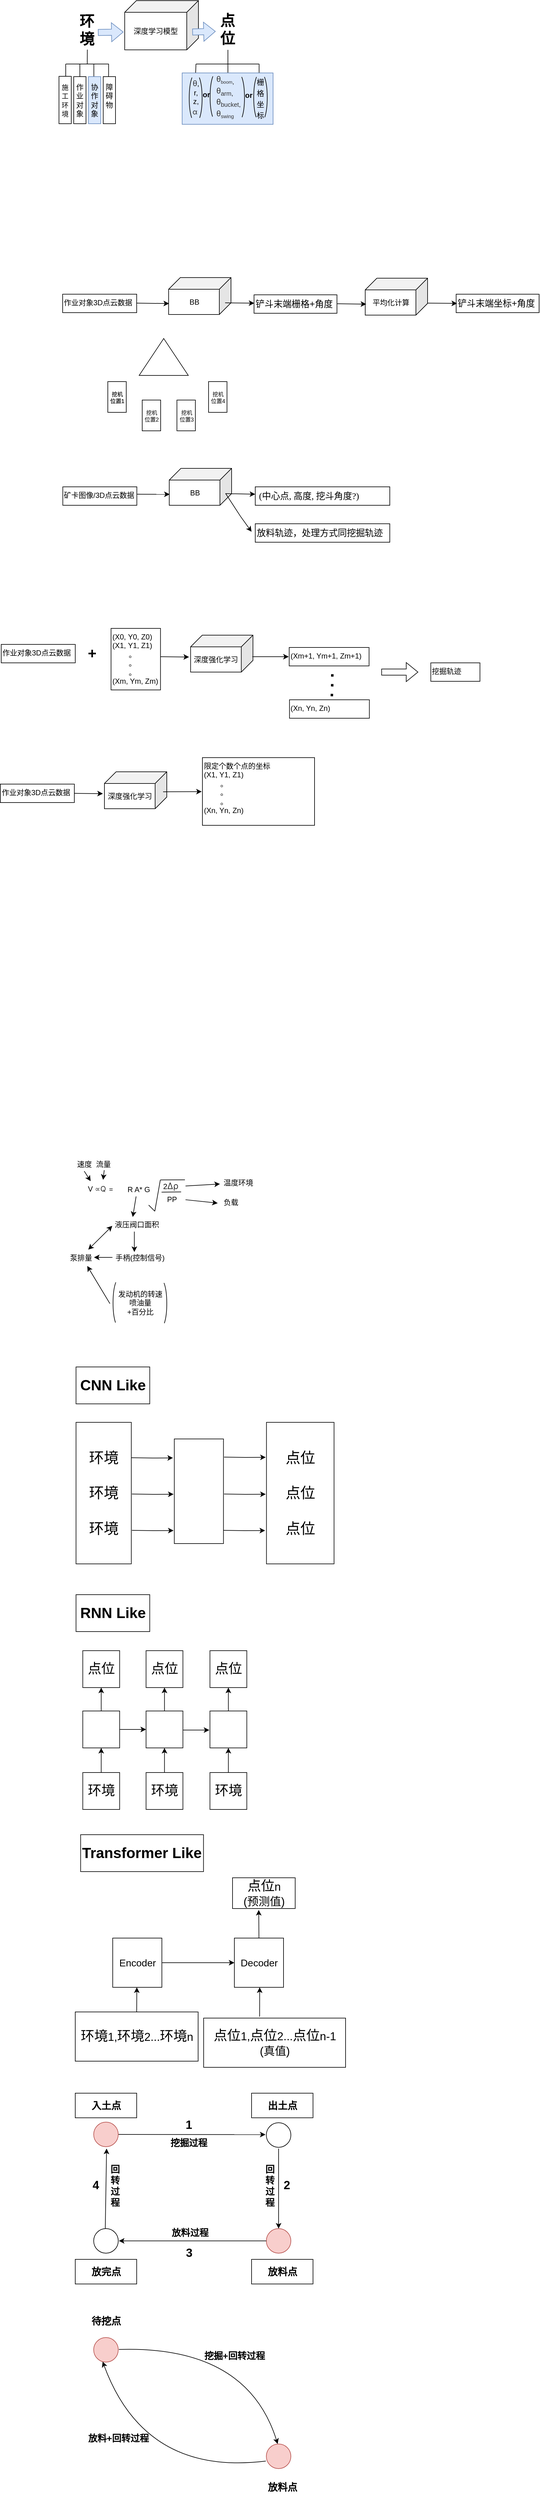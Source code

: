 <mxfile version="24.2.3" type="github">
  <diagram name="第 1 页" id="63LpKXCC7zc71nPkudX0">
    <mxGraphModel dx="1687" dy="2879" grid="1" gridSize="10" guides="1" tooltips="1" connect="0" arrows="0" fold="1" page="1" pageScale="1" pageWidth="827" pageHeight="1169" math="0" shadow="0">
      <root>
        <mxCell id="0" />
        <mxCell id="1" parent="0" />
        <mxCell id="TJtG-cMR1-Y-jR3jqAgU-33" value="&lt;b&gt;&lt;font style=&quot;font-size: 15px;&quot;&gt;放料+回转过程&lt;/font&gt;&lt;/b&gt;" style="rounded=0;whiteSpace=wrap;html=1;strokeColor=none;" parent="1" vertex="1">
          <mxGeometry x="111.5" y="1670" width="118" height="20" as="geometry" />
        </mxCell>
        <mxCell id="TJtG-cMR1-Y-jR3jqAgU-31" value="&lt;b&gt;&lt;font style=&quot;font-size: 15px;&quot;&gt;挖掘+回转过程&lt;/font&gt;&lt;/b&gt;" style="rounded=0;whiteSpace=wrap;html=1;strokeColor=none;" parent="1" vertex="1">
          <mxGeometry x="300.5" y="1536" width="118" height="20" as="geometry" />
        </mxCell>
        <mxCell id="p1jZvP-86i7ro4VcIgck-20" value="" style="endArrow=none;html=1;rounded=0;" parent="1" edge="1">
          <mxGeometry width="50" height="50" relative="1" as="geometry">
            <mxPoint x="399.76" y="-2177" as="sourcePoint" />
            <mxPoint x="399.76" y="-2157" as="targetPoint" />
          </mxGeometry>
        </mxCell>
        <mxCell id="p1jZvP-86i7ro4VcIgck-19" value="" style="endArrow=none;html=1;rounded=0;" parent="1" edge="1">
          <mxGeometry width="50" height="50" relative="1" as="geometry">
            <mxPoint x="349" y="-2177" as="sourcePoint" />
            <mxPoint x="349" y="-2157" as="targetPoint" />
          </mxGeometry>
        </mxCell>
        <mxCell id="p1jZvP-86i7ro4VcIgck-18" value="" style="endArrow=none;html=1;rounded=0;" parent="1" edge="1">
          <mxGeometry width="50" height="50" relative="1" as="geometry">
            <mxPoint x="297" y="-2177" as="sourcePoint" />
            <mxPoint x="296.441" y="-2161.5" as="targetPoint" />
          </mxGeometry>
        </mxCell>
        <mxCell id="p1jZvP-86i7ro4VcIgck-38" value="" style="rounded=0;whiteSpace=wrap;html=1;fillColor=#dae8fc;strokeColor=#6c8ebf;" parent="1" vertex="1">
          <mxGeometry x="274.5" y="-2162.5" width="148" height="83.5" as="geometry" />
        </mxCell>
        <mxCell id="p1jZvP-86i7ro4VcIgck-1" value="&lt;b style=&quot;font-size: 24px;&quot;&gt;&lt;font style=&quot;font-size: 24px;&quot;&gt;环&lt;/font&gt;&lt;/b&gt;&lt;div style=&quot;font-size: 24px;&quot;&gt;&lt;b style=&quot;&quot;&gt;&lt;font style=&quot;font-size: 24px;&quot;&gt;境&lt;/font&gt;&lt;/b&gt;&lt;/div&gt;" style="rounded=0;whiteSpace=wrap;html=1;strokeColor=none;" parent="1" vertex="1">
          <mxGeometry x="102" y="-2262" width="35" height="60" as="geometry" />
        </mxCell>
        <mxCell id="lOEwiFOtWzZT3--veV2l-1" value="" style="rounded=0;whiteSpace=wrap;html=1;fontStyle=0;fontSize=24;" parent="1" vertex="1">
          <mxGeometry x="261.75" y="57" width="80" height="170" as="geometry" />
        </mxCell>
        <mxCell id="lOEwiFOtWzZT3--veV2l-2" value="&lt;font style=&quot;font-size: 24px;&quot;&gt;环境&lt;/font&gt;&lt;div style=&quot;font-size: 24px;&quot;&gt;&lt;font style=&quot;font-size: 24px;&quot;&gt;&lt;br style=&quot;font-size: 24px;&quot;&gt;&lt;/font&gt;&lt;div style=&quot;font-size: 24px;&quot;&gt;&lt;font style=&quot;font-size: 24px;&quot;&gt;环境&lt;/font&gt;&lt;/div&gt;&lt;div style=&quot;font-size: 24px;&quot;&gt;&lt;font style=&quot;font-size: 24px;&quot;&gt;&lt;br style=&quot;font-size: 24px;&quot;&gt;&lt;/font&gt;&lt;/div&gt;&lt;div style=&quot;font-size: 24px;&quot;&gt;&lt;font style=&quot;font-size: 24px;&quot;&gt;环境&lt;/font&gt;&lt;/div&gt;&lt;/div&gt;" style="rounded=0;whiteSpace=wrap;html=1;fontStyle=0;fontSize=24;" parent="1" vertex="1">
          <mxGeometry x="101.75" y="30" width="90" height="230" as="geometry" />
        </mxCell>
        <mxCell id="lOEwiFOtWzZT3--veV2l-3" style="edgeStyle=orthogonalEdgeStyle;rounded=0;orthogonalLoop=1;jettySize=auto;html=1;exitX=1;exitY=0.25;exitDx=0;exitDy=0;entryX=-0.152;entryY=0.242;entryDx=0;entryDy=0;entryPerimeter=0;fontStyle=0;fontSize=24;" parent="1" edge="1">
          <mxGeometry relative="1" as="geometry">
            <mxPoint x="191.75" y="87.5" as="sourcePoint" />
            <mxPoint x="259.59" y="87.82" as="targetPoint" />
          </mxGeometry>
        </mxCell>
        <mxCell id="lOEwiFOtWzZT3--veV2l-4" style="edgeStyle=orthogonalEdgeStyle;rounded=0;orthogonalLoop=1;jettySize=auto;html=1;exitX=1;exitY=0.25;exitDx=0;exitDy=0;entryX=-0.152;entryY=0.242;entryDx=0;entryDy=0;entryPerimeter=0;fontStyle=0;fontSize=24;" parent="1" edge="1">
          <mxGeometry relative="1" as="geometry">
            <mxPoint x="192.75" y="146.5" as="sourcePoint" />
            <mxPoint x="260.59" y="146.82" as="targetPoint" />
          </mxGeometry>
        </mxCell>
        <mxCell id="lOEwiFOtWzZT3--veV2l-5" style="edgeStyle=orthogonalEdgeStyle;rounded=0;orthogonalLoop=1;jettySize=auto;html=1;exitX=1;exitY=0.25;exitDx=0;exitDy=0;entryX=-0.152;entryY=0.242;entryDx=0;entryDy=0;entryPerimeter=0;fontStyle=0;fontSize=24;" parent="1" edge="1">
          <mxGeometry relative="1" as="geometry">
            <mxPoint x="192.75" y="205.5" as="sourcePoint" />
            <mxPoint x="260.59" y="205.82" as="targetPoint" />
          </mxGeometry>
        </mxCell>
        <mxCell id="lOEwiFOtWzZT3--veV2l-6" style="edgeStyle=orthogonalEdgeStyle;rounded=0;orthogonalLoop=1;jettySize=auto;html=1;exitX=1;exitY=0.25;exitDx=0;exitDy=0;entryX=-0.152;entryY=0.242;entryDx=0;entryDy=0;entryPerimeter=0;fontStyle=0;fontSize=24;" parent="1" edge="1">
          <mxGeometry relative="1" as="geometry">
            <mxPoint x="342.75" y="86.5" as="sourcePoint" />
            <mxPoint x="410.59" y="86.82" as="targetPoint" />
          </mxGeometry>
        </mxCell>
        <mxCell id="lOEwiFOtWzZT3--veV2l-7" style="edgeStyle=orthogonalEdgeStyle;rounded=0;orthogonalLoop=1;jettySize=auto;html=1;exitX=1;exitY=0.25;exitDx=0;exitDy=0;entryX=-0.152;entryY=0.242;entryDx=0;entryDy=0;entryPerimeter=0;fontStyle=0;fontSize=24;" parent="1" edge="1">
          <mxGeometry relative="1" as="geometry">
            <mxPoint x="342.75" y="146.5" as="sourcePoint" />
            <mxPoint x="410.59" y="146.82" as="targetPoint" />
          </mxGeometry>
        </mxCell>
        <mxCell id="lOEwiFOtWzZT3--veV2l-8" style="edgeStyle=orthogonalEdgeStyle;rounded=0;orthogonalLoop=1;jettySize=auto;html=1;exitX=1;exitY=0.25;exitDx=0;exitDy=0;entryX=-0.152;entryY=0.242;entryDx=0;entryDy=0;entryPerimeter=0;fontStyle=0;fontSize=24;" parent="1" edge="1">
          <mxGeometry relative="1" as="geometry">
            <mxPoint x="341.75" y="205.5" as="sourcePoint" />
            <mxPoint x="409.59" y="205.82" as="targetPoint" />
          </mxGeometry>
        </mxCell>
        <mxCell id="lOEwiFOtWzZT3--veV2l-9" value="&lt;span style=&quot;font-size: 24px;&quot;&gt;点位&lt;/span&gt;&lt;br style=&quot;font-size: 24px;&quot;&gt;&lt;div style=&quot;font-size: 24px;&quot;&gt;&lt;font style=&quot;font-size: 24px;&quot;&gt;&lt;br style=&quot;font-size: 24px;&quot;&gt;&lt;/font&gt;&lt;div style=&quot;font-size: 24px;&quot;&gt;点位&lt;/div&gt;&lt;div style=&quot;font-size: 24px;&quot;&gt;&lt;font style=&quot;font-size: 24px;&quot;&gt;&lt;br style=&quot;font-size: 24px;&quot;&gt;&lt;/font&gt;&lt;/div&gt;&lt;div style=&quot;font-size: 24px;&quot;&gt;点位&lt;br style=&quot;font-size: 24px;&quot;&gt;&lt;/div&gt;&lt;/div&gt;" style="rounded=0;whiteSpace=wrap;html=1;fontStyle=0;fontSize=24;" parent="1" vertex="1">
          <mxGeometry x="411.75" y="30" width="110" height="230" as="geometry" />
        </mxCell>
        <mxCell id="lOEwiFOtWzZT3--veV2l-10" value="" style="rounded=0;whiteSpace=wrap;html=1;fontStyle=0" parent="1" vertex="1">
          <mxGeometry x="112.75" y="499" width="60" height="60" as="geometry" />
        </mxCell>
        <mxCell id="lOEwiFOtWzZT3--veV2l-11" value="&lt;font style=&quot;font-size: 22px;&quot;&gt;&lt;span&gt;环境&lt;/span&gt;&lt;/font&gt;" style="rounded=0;whiteSpace=wrap;html=1;fontStyle=0;" parent="1" vertex="1">
          <mxGeometry x="112.75" y="599" width="60" height="60" as="geometry" />
        </mxCell>
        <mxCell id="lOEwiFOtWzZT3--veV2l-12" value="" style="endArrow=classic;html=1;rounded=0;exitX=0.5;exitY=0;exitDx=0;exitDy=0;entryX=0.5;entryY=1;entryDx=0;entryDy=0;" parent="1" source="lOEwiFOtWzZT3--veV2l-11" target="lOEwiFOtWzZT3--veV2l-10" edge="1">
          <mxGeometry width="50" height="50" relative="1" as="geometry">
            <mxPoint x="362.75" y="349" as="sourcePoint" />
            <mxPoint x="362.75" y="359" as="targetPoint" />
          </mxGeometry>
        </mxCell>
        <mxCell id="lOEwiFOtWzZT3--veV2l-13" value="&lt;font style=&quot;font-size: 22px;&quot;&gt;&lt;span&gt;点位&lt;/span&gt;&lt;/font&gt;" style="rounded=0;whiteSpace=wrap;html=1;fontStyle=0;" parent="1" vertex="1">
          <mxGeometry x="112.75" y="401" width="60" height="60" as="geometry" />
        </mxCell>
        <mxCell id="lOEwiFOtWzZT3--veV2l-14" value="" style="endArrow=classic;html=1;rounded=0;exitX=0.5;exitY=0;exitDx=0;exitDy=0;entryX=0.5;entryY=1;entryDx=0;entryDy=0;" parent="1" source="lOEwiFOtWzZT3--veV2l-10" target="lOEwiFOtWzZT3--veV2l-13" edge="1">
          <mxGeometry width="50" height="50" relative="1" as="geometry">
            <mxPoint x="152.75" y="609" as="sourcePoint" />
            <mxPoint x="152.75" y="559" as="targetPoint" />
          </mxGeometry>
        </mxCell>
        <mxCell id="lOEwiFOtWzZT3--veV2l-15" value="" style="rounded=0;whiteSpace=wrap;html=1;fontStyle=0" parent="1" vertex="1">
          <mxGeometry x="215.75" y="499" width="60" height="60" as="geometry" />
        </mxCell>
        <mxCell id="lOEwiFOtWzZT3--veV2l-16" value="&lt;font style=&quot;font-size: 22px;&quot;&gt;&lt;span&gt;环境&lt;/span&gt;&lt;/font&gt;" style="rounded=0;whiteSpace=wrap;html=1;fontStyle=0;" parent="1" vertex="1">
          <mxGeometry x="215.75" y="599" width="60" height="60" as="geometry" />
        </mxCell>
        <mxCell id="lOEwiFOtWzZT3--veV2l-17" value="" style="endArrow=classic;html=1;rounded=0;exitX=0.5;exitY=0;exitDx=0;exitDy=0;entryX=0.5;entryY=1;entryDx=0;entryDy=0;" parent="1" source="lOEwiFOtWzZT3--veV2l-16" target="lOEwiFOtWzZT3--veV2l-15" edge="1">
          <mxGeometry width="50" height="50" relative="1" as="geometry">
            <mxPoint x="465.75" y="349" as="sourcePoint" />
            <mxPoint x="465.75" y="359" as="targetPoint" />
          </mxGeometry>
        </mxCell>
        <mxCell id="lOEwiFOtWzZT3--veV2l-18" value="&lt;font style=&quot;font-size: 22px;&quot;&gt;&lt;span&gt;点位&lt;/span&gt;&lt;/font&gt;" style="rounded=0;whiteSpace=wrap;html=1;fontStyle=0;" parent="1" vertex="1">
          <mxGeometry x="215.75" y="401" width="60" height="60" as="geometry" />
        </mxCell>
        <mxCell id="lOEwiFOtWzZT3--veV2l-19" value="" style="endArrow=classic;html=1;rounded=0;exitX=0.5;exitY=0;exitDx=0;exitDy=0;entryX=0.5;entryY=1;entryDx=0;entryDy=0;" parent="1" source="lOEwiFOtWzZT3--veV2l-15" target="lOEwiFOtWzZT3--veV2l-18" edge="1">
          <mxGeometry width="50" height="50" relative="1" as="geometry">
            <mxPoint x="255.75" y="609" as="sourcePoint" />
            <mxPoint x="255.75" y="559" as="targetPoint" />
          </mxGeometry>
        </mxCell>
        <mxCell id="lOEwiFOtWzZT3--veV2l-20" value="" style="endArrow=classic;html=1;rounded=0;exitX=1;exitY=0.5;exitDx=0;exitDy=0;entryX=0;entryY=0.5;entryDx=0;entryDy=0;" parent="1" source="lOEwiFOtWzZT3--veV2l-10" target="lOEwiFOtWzZT3--veV2l-15" edge="1">
          <mxGeometry width="50" height="50" relative="1" as="geometry">
            <mxPoint x="355.75" y="641" as="sourcePoint" />
            <mxPoint x="405.75" y="591" as="targetPoint" />
          </mxGeometry>
        </mxCell>
        <mxCell id="lOEwiFOtWzZT3--veV2l-21" value="" style="rounded=0;whiteSpace=wrap;html=1;fontStyle=0" parent="1" vertex="1">
          <mxGeometry x="319.75" y="499" width="60" height="60" as="geometry" />
        </mxCell>
        <mxCell id="lOEwiFOtWzZT3--veV2l-22" value="&lt;font style=&quot;font-size: 22px;&quot;&gt;&lt;span&gt;环境&lt;/span&gt;&lt;/font&gt;" style="rounded=0;whiteSpace=wrap;html=1;fontStyle=0;" parent="1" vertex="1">
          <mxGeometry x="319.75" y="599" width="60" height="60" as="geometry" />
        </mxCell>
        <mxCell id="lOEwiFOtWzZT3--veV2l-23" value="" style="endArrow=classic;html=1;rounded=0;exitX=0.5;exitY=0;exitDx=0;exitDy=0;entryX=0.5;entryY=1;entryDx=0;entryDy=0;" parent="1" source="lOEwiFOtWzZT3--veV2l-22" target="lOEwiFOtWzZT3--veV2l-21" edge="1">
          <mxGeometry width="50" height="50" relative="1" as="geometry">
            <mxPoint x="569.75" y="349" as="sourcePoint" />
            <mxPoint x="569.75" y="359" as="targetPoint" />
          </mxGeometry>
        </mxCell>
        <mxCell id="lOEwiFOtWzZT3--veV2l-24" value="&lt;font style=&quot;font-size: 22px;&quot;&gt;&lt;span&gt;点位&lt;/span&gt;&lt;/font&gt;" style="rounded=0;whiteSpace=wrap;html=1;fontStyle=0;" parent="1" vertex="1">
          <mxGeometry x="319.75" y="401" width="60" height="60" as="geometry" />
        </mxCell>
        <mxCell id="lOEwiFOtWzZT3--veV2l-25" value="" style="endArrow=classic;html=1;rounded=0;exitX=0.5;exitY=0;exitDx=0;exitDy=0;entryX=0.5;entryY=1;entryDx=0;entryDy=0;" parent="1" source="lOEwiFOtWzZT3--veV2l-21" target="lOEwiFOtWzZT3--veV2l-24" edge="1">
          <mxGeometry width="50" height="50" relative="1" as="geometry">
            <mxPoint x="359.75" y="609" as="sourcePoint" />
            <mxPoint x="359.75" y="559" as="targetPoint" />
          </mxGeometry>
        </mxCell>
        <mxCell id="lOEwiFOtWzZT3--veV2l-26" value="" style="endArrow=classic;html=1;rounded=0;exitX=1;exitY=0.5;exitDx=0;exitDy=0;entryX=0;entryY=0.5;entryDx=0;entryDy=0;" parent="1" edge="1">
          <mxGeometry width="50" height="50" relative="1" as="geometry">
            <mxPoint x="275.75" y="530" as="sourcePoint" />
            <mxPoint x="318.75" y="530" as="targetPoint" />
          </mxGeometry>
        </mxCell>
        <mxCell id="lOEwiFOtWzZT3--veV2l-27" value="&lt;font style=&quot;font-size: 16px;&quot;&gt;Encoder&lt;/font&gt;" style="rounded=0;whiteSpace=wrap;html=1;fontStyle=0" parent="1" vertex="1">
          <mxGeometry x="161.5" y="868" width="80" height="80" as="geometry" />
        </mxCell>
        <mxCell id="lOEwiFOtWzZT3--veV2l-28" value="&lt;font style=&quot;font-size: 16px;&quot;&gt;Decoder&lt;/font&gt;" style="rounded=0;whiteSpace=wrap;html=1;fontStyle=0" parent="1" vertex="1">
          <mxGeometry x="359.5" y="868" width="80" height="80" as="geometry" />
        </mxCell>
        <mxCell id="lOEwiFOtWzZT3--veV2l-29" value="" style="endArrow=classic;html=1;rounded=0;exitX=0.5;exitY=0;exitDx=0;exitDy=0;entryX=0.5;entryY=1;entryDx=0;entryDy=0;" parent="1" source="lOEwiFOtWzZT3--veV2l-30" edge="1">
          <mxGeometry width="50" height="50" relative="1" as="geometry">
            <mxPoint x="200.73" y="988" as="sourcePoint" />
            <mxPoint x="200.73" y="948" as="targetPoint" />
          </mxGeometry>
        </mxCell>
        <mxCell id="lOEwiFOtWzZT3--veV2l-31" value="" style="endArrow=classic;html=1;rounded=0;exitX=0.5;exitY=0;exitDx=0;exitDy=0;entryX=0.5;entryY=1;entryDx=0;entryDy=0;" parent="1" target="lOEwiFOtWzZT3--veV2l-30" edge="1">
          <mxGeometry width="50" height="50" relative="1" as="geometry">
            <mxPoint x="200.73" y="988" as="sourcePoint" />
            <mxPoint x="200.73" y="948" as="targetPoint" />
          </mxGeometry>
        </mxCell>
        <mxCell id="lOEwiFOtWzZT3--veV2l-30" value="&lt;font style=&quot;font-size: 22px;&quot;&gt;环境&lt;/font&gt;&lt;font style=&quot;font-size: 18.333px;&quot;&gt;1,&lt;span style=&quot;font-size: 22px;&quot;&gt;环境&lt;/span&gt;2...&lt;span style=&quot;font-size: 22px;&quot;&gt;环境&lt;/span&gt;n&lt;/font&gt;" style="rounded=0;whiteSpace=wrap;html=1;fontStyle=0;" parent="1" vertex="1">
          <mxGeometry x="100.5" y="988" width="200" height="80" as="geometry" />
        </mxCell>
        <mxCell id="lOEwiFOtWzZT3--veV2l-35" value="" style="endArrow=classic;html=1;rounded=0;exitX=0.442;exitY=-0.029;exitDx=0;exitDy=0;entryX=0.5;entryY=1;entryDx=0;entryDy=0;exitPerimeter=0;" parent="1" edge="1">
          <mxGeometry width="50" height="50" relative="1" as="geometry">
            <mxPoint x="400.602" y="995.68" as="sourcePoint" />
            <mxPoint x="400.73" y="948" as="targetPoint" />
          </mxGeometry>
        </mxCell>
        <mxCell id="lOEwiFOtWzZT3--veV2l-37" value="&lt;font style=&quot;font-size: 22px;&quot;&gt;点位&lt;/font&gt;&lt;font style=&quot;font-size: 18.333px;&quot;&gt;1,&lt;/font&gt;&lt;font style=&quot;&quot;&gt;&lt;span style=&quot;font-size: 22px;&quot;&gt;点位&lt;/span&gt;&lt;span style=&quot;font-size: 18.333px;&quot;&gt;2...&lt;/span&gt;&lt;span style=&quot;font-size: 22px;&quot;&gt;点位&lt;/span&gt;&lt;span style=&quot;font-size: 18.333px;&quot;&gt;n-1&lt;/span&gt;&lt;/font&gt;&lt;div&gt;&lt;font style=&quot;&quot;&gt;&lt;span style=&quot;font-size: 18.333px;&quot;&gt;(真值)&lt;/span&gt;&lt;/font&gt;&lt;/div&gt;" style="rounded=0;whiteSpace=wrap;html=1;fontStyle=0;" parent="1" vertex="1">
          <mxGeometry x="309.5" y="998" width="231" height="80" as="geometry" />
        </mxCell>
        <mxCell id="lOEwiFOtWzZT3--veV2l-38" value="&lt;span style=&quot;font-size: 22px;&quot;&gt;点位&lt;/span&gt;&lt;span style=&quot;font-size: 18.333px;&quot;&gt;n&lt;/span&gt;&lt;div&gt;&lt;span style=&quot;font-size: 18.333px;&quot;&gt;(预测值)&lt;/span&gt;&lt;/div&gt;" style="rounded=0;whiteSpace=wrap;html=1;fontStyle=0;" parent="1" vertex="1">
          <mxGeometry x="356.5" y="770" width="102" height="50" as="geometry" />
        </mxCell>
        <mxCell id="lOEwiFOtWzZT3--veV2l-39" value="" style="endArrow=classic;html=1;rounded=0;exitX=0.5;exitY=0;exitDx=0;exitDy=0;entryX=0.418;entryY=1.045;entryDx=0;entryDy=0;entryPerimeter=0;" parent="1" source="lOEwiFOtWzZT3--veV2l-28" target="lOEwiFOtWzZT3--veV2l-38" edge="1">
          <mxGeometry width="50" height="50" relative="1" as="geometry">
            <mxPoint x="210.5" y="998" as="sourcePoint" />
            <mxPoint x="210.73" y="958" as="targetPoint" />
          </mxGeometry>
        </mxCell>
        <mxCell id="lOEwiFOtWzZT3--veV2l-40" value="" style="endArrow=classic;html=1;rounded=0;exitX=1;exitY=0.5;exitDx=0;exitDy=0;entryX=0;entryY=0.5;entryDx=0;entryDy=0;" parent="1" source="lOEwiFOtWzZT3--veV2l-27" target="lOEwiFOtWzZT3--veV2l-28" edge="1">
          <mxGeometry width="50" height="50" relative="1" as="geometry">
            <mxPoint x="501.5" y="768" as="sourcePoint" />
            <mxPoint x="551.5" y="718" as="targetPoint" />
          </mxGeometry>
        </mxCell>
        <mxCell id="lOEwiFOtWzZT3--veV2l-41" value="CNN Like" style="rounded=0;whiteSpace=wrap;html=1;fontSize=24;fontStyle=1;" parent="1" vertex="1">
          <mxGeometry x="101.75" y="-60" width="120" height="60" as="geometry" />
        </mxCell>
        <mxCell id="lOEwiFOtWzZT3--veV2l-42" value="RNN Like" style="rounded=0;whiteSpace=wrap;html=1;fontSize=24;fontStyle=1;" parent="1" vertex="1">
          <mxGeometry x="101.75" y="310" width="120" height="60" as="geometry" />
        </mxCell>
        <mxCell id="lOEwiFOtWzZT3--veV2l-43" value="Transformer Like" style="rounded=0;whiteSpace=wrap;html=1;fontSize=24;fontStyle=1;" parent="1" vertex="1">
          <mxGeometry x="109.25" y="700" width="200" height="60" as="geometry" />
        </mxCell>
        <mxCell id="lOEwiFOtWzZT3--veV2l-44" value="" style="endArrow=classic;html=1;rounded=0;entryX=0.482;entryY=1.034;entryDx=0;entryDy=0;entryPerimeter=0;" parent="1" source="lOEwiFOtWzZT3--veV2l-45" target="lOEwiFOtWzZT3--veV2l-53" edge="1">
          <mxGeometry width="50" height="50" relative="1" as="geometry">
            <mxPoint x="169.5" y="1187" as="sourcePoint" />
            <mxPoint x="409.5" y="1190" as="targetPoint" />
          </mxGeometry>
        </mxCell>
        <mxCell id="lOEwiFOtWzZT3--veV2l-46" value="" style="endArrow=classic;html=1;rounded=0;" parent="1" target="lOEwiFOtWzZT3--veV2l-45" edge="1">
          <mxGeometry width="50" height="50" relative="1" as="geometry">
            <mxPoint x="169.5" y="1187" as="sourcePoint" />
            <mxPoint x="409.5" y="1187" as="targetPoint" />
          </mxGeometry>
        </mxCell>
        <mxCell id="lOEwiFOtWzZT3--veV2l-45" value="" style="ellipse;whiteSpace=wrap;html=1;aspect=fixed;direction=south;fillColor=#f8cecc;strokeColor=#b85450;" parent="1" vertex="1">
          <mxGeometry x="130.5" y="1167" width="40" height="40" as="geometry" />
        </mxCell>
        <mxCell id="lOEwiFOtWzZT3--veV2l-47" value="入土点" style="rounded=0;whiteSpace=wrap;html=1;fontSize=16;fontStyle=1" parent="1" vertex="1">
          <mxGeometry x="100.5" y="1120" width="100" height="40" as="geometry" />
        </mxCell>
        <mxCell id="lOEwiFOtWzZT3--veV2l-49" value="放料点" style="rounded=0;whiteSpace=wrap;html=1;fontSize=16;fontStyle=1" parent="1" vertex="1">
          <mxGeometry x="387.5" y="1390" width="100" height="40" as="geometry" />
        </mxCell>
        <mxCell id="lOEwiFOtWzZT3--veV2l-51" value="放完点" style="rounded=0;whiteSpace=wrap;html=1;fontSize=16;fontStyle=1" parent="1" vertex="1">
          <mxGeometry x="100.5" y="1390" width="100" height="40" as="geometry" />
        </mxCell>
        <mxCell id="lOEwiFOtWzZT3--veV2l-52" value="出土点" style="rounded=0;whiteSpace=wrap;html=1;fontSize=16;fontStyle=1" parent="1" vertex="1">
          <mxGeometry x="387.5" y="1120" width="100" height="40" as="geometry" />
        </mxCell>
        <mxCell id="lOEwiFOtWzZT3--veV2l-53" value="" style="ellipse;whiteSpace=wrap;html=1;aspect=fixed;direction=south;" parent="1" vertex="1">
          <mxGeometry x="411.5" y="1168" width="40" height="40" as="geometry" />
        </mxCell>
        <mxCell id="lOEwiFOtWzZT3--veV2l-54" value="" style="ellipse;whiteSpace=wrap;html=1;aspect=fixed;direction=south;fillColor=#f8cecc;strokeColor=#b85450;" parent="1" vertex="1">
          <mxGeometry x="411.5" y="1340" width="40" height="40" as="geometry" />
        </mxCell>
        <mxCell id="lOEwiFOtWzZT3--veV2l-55" value="" style="ellipse;whiteSpace=wrap;html=1;aspect=fixed;direction=south;" parent="1" vertex="1">
          <mxGeometry x="130.5" y="1340" width="40" height="40" as="geometry" />
        </mxCell>
        <mxCell id="lOEwiFOtWzZT3--veV2l-56" value="" style="endArrow=classic;html=1;rounded=0;" parent="1" target="lOEwiFOtWzZT3--veV2l-54" edge="1">
          <mxGeometry width="50" height="50" relative="1" as="geometry">
            <mxPoint x="431.5" y="1210" as="sourcePoint" />
            <mxPoint x="431.5" y="1310" as="targetPoint" />
          </mxGeometry>
        </mxCell>
        <mxCell id="lOEwiFOtWzZT3--veV2l-57" value="" style="endArrow=classic;html=1;rounded=0;" parent="1" edge="1">
          <mxGeometry width="50" height="50" relative="1" as="geometry">
            <mxPoint x="411.5" y="1360" as="sourcePoint" />
            <mxPoint x="171.5" y="1360" as="targetPoint" />
          </mxGeometry>
        </mxCell>
        <mxCell id="lOEwiFOtWzZT3--veV2l-58" value="" style="endArrow=classic;html=1;rounded=0;exitX=0.012;exitY=0.529;exitDx=0;exitDy=0;exitPerimeter=0;" parent="1" source="lOEwiFOtWzZT3--veV2l-55" edge="1">
          <mxGeometry width="50" height="50" relative="1" as="geometry">
            <mxPoint x="381.5" y="1500" as="sourcePoint" />
            <mxPoint x="151.5" y="1210" as="targetPoint" />
          </mxGeometry>
        </mxCell>
        <mxCell id="lOEwiFOtWzZT3--veV2l-59" value="&lt;b&gt;&lt;font style=&quot;font-size: 19px;&quot;&gt;1&lt;/font&gt;&lt;/b&gt;" style="rounded=0;whiteSpace=wrap;html=1;strokeColor=none;" parent="1" vertex="1">
          <mxGeometry x="281" y="1162" width="9" height="20" as="geometry" />
        </mxCell>
        <mxCell id="lOEwiFOtWzZT3--veV2l-61" value="&lt;b&gt;&lt;font style=&quot;font-size: 19px;&quot;&gt;2&lt;/font&gt;&lt;/b&gt;" style="rounded=0;whiteSpace=wrap;html=1;strokeColor=none;" parent="1" vertex="1">
          <mxGeometry x="434.5" y="1260" width="20" height="20" as="geometry" />
        </mxCell>
        <mxCell id="lOEwiFOtWzZT3--veV2l-62" value="&lt;b&gt;&lt;font style=&quot;font-size: 19px;&quot;&gt;3&lt;/font&gt;&lt;/b&gt;" style="rounded=0;whiteSpace=wrap;html=1;strokeColor=none;" parent="1" vertex="1">
          <mxGeometry x="275.5" y="1370" width="20" height="20" as="geometry" />
        </mxCell>
        <mxCell id="lOEwiFOtWzZT3--veV2l-63" value="&lt;b&gt;&lt;font style=&quot;font-size: 19px;&quot;&gt;4&lt;/font&gt;&lt;/b&gt;" style="rounded=0;whiteSpace=wrap;html=1;strokeColor=none;" parent="1" vertex="1">
          <mxGeometry x="123.5" y="1260" width="20" height="20" as="geometry" />
        </mxCell>
        <mxCell id="lOEwiFOtWzZT3--veV2l-64" value="&lt;b&gt;&lt;font style=&quot;font-size: 15px;&quot;&gt;挖掘过程&lt;/font&gt;&lt;/b&gt;" style="rounded=0;whiteSpace=wrap;html=1;strokeColor=none;" parent="1" vertex="1">
          <mxGeometry x="236" y="1190" width="99" height="20" as="geometry" />
        </mxCell>
        <mxCell id="lOEwiFOtWzZT3--veV2l-66" value="&lt;b&gt;&lt;font style=&quot;font-size: 15px;&quot;&gt;放料过程&lt;/font&gt;&lt;/b&gt;" style="rounded=0;whiteSpace=wrap;html=1;strokeColor=none;" parent="1" vertex="1">
          <mxGeometry x="237.5" y="1336" width="99" height="20" as="geometry" />
        </mxCell>
        <mxCell id="lOEwiFOtWzZT3--veV2l-69" value="&lt;span style=&quot;font-size: 15px;&quot;&gt;&lt;b&gt;回转&lt;/b&gt;&lt;/span&gt;&lt;br&gt;&lt;div&gt;&lt;div&gt;&lt;b&gt;&lt;font style=&quot;font-size: 15px;&quot;&gt;过&lt;/font&gt;&lt;/b&gt;&lt;div&gt;&lt;b&gt;&lt;font style=&quot;font-size: 15px;&quot;&gt;程&lt;/font&gt;&lt;/b&gt;&lt;/div&gt;&lt;/div&gt;&lt;/div&gt;" style="rounded=0;whiteSpace=wrap;html=1;strokeColor=none;" parent="1" vertex="1">
          <mxGeometry x="409.5" y="1240" width="15" height="60" as="geometry" />
        </mxCell>
        <mxCell id="lOEwiFOtWzZT3--veV2l-71" value="&lt;span style=&quot;font-size: 15px;&quot;&gt;&lt;b&gt;回转&lt;/b&gt;&lt;/span&gt;&lt;br&gt;&lt;div&gt;&lt;div&gt;&lt;b&gt;&lt;font style=&quot;font-size: 15px;&quot;&gt;过&lt;/font&gt;&lt;/b&gt;&lt;div&gt;&lt;b&gt;&lt;font style=&quot;font-size: 15px;&quot;&gt;程&lt;/font&gt;&lt;/b&gt;&lt;/div&gt;&lt;/div&gt;&lt;/div&gt;" style="rounded=0;whiteSpace=wrap;html=1;strokeColor=none;" parent="1" vertex="1">
          <mxGeometry x="157.5" y="1240" width="15" height="60" as="geometry" />
        </mxCell>
        <mxCell id="p1jZvP-86i7ro4VcIgck-2" value="深度学习模型" style="shape=cube;whiteSpace=wrap;html=1;boundedLbl=1;backgroundOutline=1;darkOpacity=0.05;darkOpacity2=0.1;size=19;rotation=0;flipH=1;" parent="1" vertex="1">
          <mxGeometry x="181" y="-2280" width="120" height="80" as="geometry" />
        </mxCell>
        <mxCell id="p1jZvP-86i7ro4VcIgck-3" value="&lt;span style=&quot;font-size: 24px;&quot;&gt;&lt;b&gt;点&lt;/b&gt;&lt;/span&gt;&lt;div&gt;&lt;span style=&quot;font-size: 24px;&quot;&gt;&lt;b&gt;位&lt;/b&gt;&lt;/span&gt;&lt;/div&gt;" style="rounded=0;whiteSpace=wrap;html=1;strokeColor=none;" parent="1" vertex="1">
          <mxGeometry x="324" y="-2263" width="49" height="60" as="geometry" />
        </mxCell>
        <mxCell id="p1jZvP-86i7ro4VcIgck-4" value="" style="shape=flexArrow;endArrow=classic;html=1;rounded=0;exitX=1.013;exitY=0.563;exitDx=0;exitDy=0;exitPerimeter=0;fillColor=#dae8fc;strokeColor=#6c8ebf;" parent="1" source="p1jZvP-86i7ro4VcIgck-1" edge="1">
          <mxGeometry width="50" height="50" relative="1" as="geometry">
            <mxPoint x="140" y="-2221" as="sourcePoint" />
            <mxPoint x="179" y="-2229" as="targetPoint" />
          </mxGeometry>
        </mxCell>
        <mxCell id="p1jZvP-86i7ro4VcIgck-5" value="" style="shape=flexArrow;endArrow=classic;html=1;rounded=0;exitX=1.013;exitY=0.563;exitDx=0;exitDy=0;exitPerimeter=0;fillColor=#dae8fc;strokeColor=#6c8ebf;" parent="1" edge="1">
          <mxGeometry width="50" height="50" relative="1" as="geometry">
            <mxPoint x="291" y="-2229" as="sourcePoint" />
            <mxPoint x="329" y="-2230" as="targetPoint" />
          </mxGeometry>
        </mxCell>
        <mxCell id="p1jZvP-86i7ro4VcIgck-6" value="" style="endArrow=none;html=1;rounded=0;exitX=0.491;exitY=0.977;exitDx=0;exitDy=0;exitPerimeter=0;" parent="1" edge="1">
          <mxGeometry width="50" height="50" relative="1" as="geometry">
            <mxPoint x="120.185" y="-2200.38" as="sourcePoint" />
            <mxPoint x="120" y="-2177" as="targetPoint" />
          </mxGeometry>
        </mxCell>
        <mxCell id="p1jZvP-86i7ro4VcIgck-7" value="" style="endArrow=none;html=1;rounded=0;" parent="1" edge="1">
          <mxGeometry width="50" height="50" relative="1" as="geometry">
            <mxPoint x="85" y="-2177" as="sourcePoint" />
            <mxPoint x="155" y="-2177" as="targetPoint" />
          </mxGeometry>
        </mxCell>
        <mxCell id="p1jZvP-86i7ro4VcIgck-8" value="" style="endArrow=none;html=1;rounded=0;" parent="1" edge="1">
          <mxGeometry width="50" height="50" relative="1" as="geometry">
            <mxPoint x="85" y="-2177" as="sourcePoint" />
            <mxPoint x="85" y="-2157" as="targetPoint" />
          </mxGeometry>
        </mxCell>
        <mxCell id="p1jZvP-86i7ro4VcIgck-9" value="" style="endArrow=none;html=1;rounded=0;" parent="1" edge="1">
          <mxGeometry width="50" height="50" relative="1" as="geometry">
            <mxPoint x="108" y="-2177" as="sourcePoint" />
            <mxPoint x="108" y="-2157" as="targetPoint" />
          </mxGeometry>
        </mxCell>
        <mxCell id="p1jZvP-86i7ro4VcIgck-10" value="" style="endArrow=none;html=1;rounded=0;" parent="1" edge="1">
          <mxGeometry width="50" height="50" relative="1" as="geometry">
            <mxPoint x="130.76" y="-2177" as="sourcePoint" />
            <mxPoint x="130.76" y="-2157" as="targetPoint" />
          </mxGeometry>
        </mxCell>
        <mxCell id="p1jZvP-86i7ro4VcIgck-11" value="" style="endArrow=none;html=1;rounded=0;" parent="1" edge="1">
          <mxGeometry width="50" height="50" relative="1" as="geometry">
            <mxPoint x="154.76" y="-2177" as="sourcePoint" />
            <mxPoint x="154.76" y="-2157" as="targetPoint" />
          </mxGeometry>
        </mxCell>
        <mxCell id="p1jZvP-86i7ro4VcIgck-12" value="&lt;span style=&quot;font-size: 11px;&quot;&gt;施工环境&lt;/span&gt;" style="rounded=0;whiteSpace=wrap;html=1;" parent="1" vertex="1">
          <mxGeometry x="74" y="-2157" width="20" height="77" as="geometry" />
        </mxCell>
        <mxCell id="p1jZvP-86i7ro4VcIgck-13" value="协作对象" style="rounded=0;whiteSpace=wrap;html=1;fillColor=#dae8fc;strokeColor=#6c8ebf;" parent="1" vertex="1">
          <mxGeometry x="122" y="-2156.5" width="20" height="76.5" as="geometry" />
        </mxCell>
        <mxCell id="p1jZvP-86i7ro4VcIgck-14" value="作业对象" style="rounded=0;whiteSpace=wrap;html=1;" parent="1" vertex="1">
          <mxGeometry x="98" y="-2156.5" width="20" height="76.5" as="geometry" />
        </mxCell>
        <mxCell id="p1jZvP-86i7ro4VcIgck-15" value="障碍物&lt;div&gt;&lt;br&gt;&lt;/div&gt;" style="rounded=0;whiteSpace=wrap;html=1;" parent="1" vertex="1">
          <mxGeometry x="146" y="-2156.5" width="20" height="76.5" as="geometry" />
        </mxCell>
        <mxCell id="p1jZvP-86i7ro4VcIgck-16" value="" style="endArrow=none;html=1;rounded=0;exitX=0.491;exitY=0.977;exitDx=0;exitDy=0;exitPerimeter=0;" parent="1" edge="1">
          <mxGeometry width="50" height="50" relative="1" as="geometry">
            <mxPoint x="349" y="-2200" as="sourcePoint" />
            <mxPoint x="349" y="-2177" as="targetPoint" />
          </mxGeometry>
        </mxCell>
        <mxCell id="p1jZvP-86i7ro4VcIgck-17" value="" style="endArrow=none;html=1;rounded=0;" parent="1" edge="1">
          <mxGeometry width="50" height="50" relative="1" as="geometry">
            <mxPoint x="297" y="-2177" as="sourcePoint" />
            <mxPoint x="400" y="-2177" as="targetPoint" />
          </mxGeometry>
        </mxCell>
        <mxCell id="p1jZvP-86i7ro4VcIgck-22" value="&lt;span style=&quot;background-color: initial; color: rgb(51, 51, 51); font-family: Arial, sans-serif; font-size: 13px; text-align: left;&quot;&gt;θ&lt;/span&gt;&lt;span style=&quot;background-color: initial;&quot;&gt;, r, z&lt;/span&gt;&lt;span style=&quot;background-color: initial;&quot;&gt;,&lt;/span&gt;&lt;div style=&quot;line-height: 150%;&quot;&gt;&lt;span style=&quot;color: rgb(51, 51, 51); font-family: -apple-system, Arial, Helvetica, sans-serif; text-align: start; background-color: initial;&quot;&gt;α&amp;nbsp;&lt;/span&gt;&lt;/div&gt;" style="rounded=0;whiteSpace=wrap;html=1;strokeColor=none;fillColor=#dae8fc;" parent="1" vertex="1">
          <mxGeometry x="289" y="-2160" width="16" height="76" as="geometry" />
        </mxCell>
        <mxCell id="p1jZvP-86i7ro4VcIgck-28" value="&lt;div style=&quot;text-align: left;&quot;&gt;&lt;span style=&quot;color: rgb(51, 51, 51); font-family: Arial, sans-serif;&quot;&gt;&lt;span style=&quot;font-size: 13px;&quot;&gt;θ&lt;/span&gt;&lt;font style=&quot;font-size: 9px;&quot;&gt;&lt;sub&gt;boom&lt;/sub&gt;&lt;/font&gt;&lt;/span&gt;&lt;sub style=&quot;&quot;&gt;,&lt;/sub&gt;&lt;/div&gt;&lt;div style=&quot;text-align: left;&quot;&gt;&lt;span style=&quot;color: rgb(51, 51, 51); font-family: Arial, sans-serif; font-size: 13px;&quot;&gt;θ&lt;/span&gt;&lt;sub&gt;&lt;span style=&quot;color: rgb(51, 51, 51); font-family: Arial, sans-serif;&quot;&gt;&lt;font size=&quot;1&quot;&gt;arm&lt;/font&gt;&lt;/span&gt;,&amp;nbsp;&amp;nbsp;&lt;/sub&gt;&lt;/div&gt;&lt;div style=&quot;text-align: left;&quot;&gt;&lt;span style=&quot;color: rgb(51, 51, 51); font-family: Arial, sans-serif; font-size: 13px;&quot;&gt;θ&lt;/span&gt;&lt;sub&gt;&lt;span style=&quot;color: rgb(51, 51, 51); font-family: Arial, sans-serif;&quot;&gt;&lt;font size=&quot;1&quot;&gt;bucket&lt;/font&gt;&lt;/span&gt;,&lt;/sub&gt;&lt;/div&gt;&lt;div style=&quot;text-align: left;&quot;&gt;&lt;span style=&quot;color: rgb(51, 51, 51); font-family: Arial, sans-serif; font-size: 13px;&quot;&gt;θ&lt;/span&gt;&lt;span style=&quot;color: rgb(51, 51, 51); font-family: Arial, sans-serif;&quot;&gt;&lt;font style=&quot;&quot; size=&quot;1&quot;&gt;&lt;sub style=&quot;&quot;&gt;swing&lt;/sub&gt;&lt;/font&gt;&lt;/span&gt;&lt;br&gt;&lt;/div&gt;" style="rounded=0;whiteSpace=wrap;html=1;strokeColor=none;fillColor=#dae8fc;" parent="1" vertex="1">
          <mxGeometry x="342" y="-2160" width="16" height="72" as="geometry" />
        </mxCell>
        <mxCell id="p1jZvP-86i7ro4VcIgck-29" value="" style="verticalLabelPosition=bottom;verticalAlign=top;html=1;shape=mxgraph.basic.arc;startAngle=0.603;endAngle=0.908;" parent="1" vertex="1">
          <mxGeometry x="320" y="-2163.5" width="20" height="80" as="geometry" />
        </mxCell>
        <mxCell id="p1jZvP-86i7ro4VcIgck-30" value="" style="verticalLabelPosition=bottom;verticalAlign=top;html=1;shape=mxgraph.basic.arc;startAngle=0.603;endAngle=0.908;flipH=1;" parent="1" vertex="1">
          <mxGeometry x="356" y="-2162.5" width="20" height="80" as="geometry" />
        </mxCell>
        <mxCell id="p1jZvP-86i7ro4VcIgck-31" value="" style="verticalLabelPosition=bottom;verticalAlign=top;html=1;shape=mxgraph.basic.arc;startAngle=0.603;endAngle=0.908;" parent="1" vertex="1">
          <mxGeometry x="286" y="-2161.5" width="20" height="80" as="geometry" />
        </mxCell>
        <mxCell id="p1jZvP-86i7ro4VcIgck-32" value="" style="verticalLabelPosition=bottom;verticalAlign=top;html=1;shape=mxgraph.basic.arc;startAngle=0.603;endAngle=0.908;flipH=1;" parent="1" vertex="1">
          <mxGeometry x="287" y="-2161.5" width="20" height="80" as="geometry" />
        </mxCell>
        <mxCell id="p1jZvP-86i7ro4VcIgck-33" value="" style="verticalLabelPosition=bottom;verticalAlign=top;html=1;shape=mxgraph.basic.arc;startAngle=0.603;endAngle=0.908;" parent="1" vertex="1">
          <mxGeometry x="391" y="-2162.5" width="20" height="80" as="geometry" />
        </mxCell>
        <mxCell id="p1jZvP-86i7ro4VcIgck-34" value="" style="verticalLabelPosition=bottom;verticalAlign=top;html=1;shape=mxgraph.basic.arc;startAngle=0.603;endAngle=0.908;flipH=1;" parent="1" vertex="1">
          <mxGeometry x="393" y="-2162.5" width="20" height="80" as="geometry" />
        </mxCell>
        <mxCell id="p1jZvP-86i7ro4VcIgck-35" value="&lt;div style=&quot;line-height: 150%;&quot;&gt;栅格坐标&lt;/div&gt;" style="rounded=0;whiteSpace=wrap;html=1;strokeColor=none;fillColor=#dae8fc;" parent="1" vertex="1">
          <mxGeometry x="399" y="-2161" width="6" height="80" as="geometry" />
        </mxCell>
        <mxCell id="p1jZvP-86i7ro4VcIgck-36" value="or" style="text;html=1;align=center;verticalAlign=middle;whiteSpace=wrap;rounded=0;fontStyle=1" parent="1" vertex="1">
          <mxGeometry x="309" y="-2137" width="10" height="20" as="geometry" />
        </mxCell>
        <mxCell id="p1jZvP-86i7ro4VcIgck-37" value="or" style="text;html=1;align=center;verticalAlign=middle;whiteSpace=wrap;rounded=0;fontStyle=1" parent="1" vertex="1">
          <mxGeometry x="378" y="-2136" width="10" height="20" as="geometry" />
        </mxCell>
        <mxCell id="p1jZvP-86i7ro4VcIgck-39" value="&lt;font style=&quot;font-size: 12px;&quot;&gt;V&amp;nbsp;&lt;span style=&quot;color: rgb(51, 51, 51); font-family: &amp;quot;PingFang SC&amp;quot;, -apple-system, BlinkMacSystemFont, &amp;quot;Helvetica Neue&amp;quot;, STHeiti, Oxygen, Ubuntu, Cantarell, &amp;quot;Fira Sans&amp;quot;, &amp;quot;Droid Sans&amp;quot;, &amp;quot;Helvetica Neue&amp;quot;, &amp;quot;Microsoft Yahei&amp;quot;, sans-serif; letter-spacing: 0.4px; text-align: start; background-color: rgb(255, 255, 255);&quot;&gt;∝Q =&amp;nbsp;&lt;/span&gt;&lt;/font&gt;" style="text;html=1;align=center;verticalAlign=middle;whiteSpace=wrap;rounded=0;" parent="1" vertex="1">
          <mxGeometry x="114" y="-364" width="60" height="30" as="geometry" />
        </mxCell>
        <mxCell id="p1jZvP-86i7ro4VcIgck-40" value="" style="endArrow=none;html=1;rounded=0;exitX=1.083;exitY=-0.026;exitDx=0;exitDy=0;exitPerimeter=0;" parent="1" edge="1">
          <mxGeometry width="50" height="50" relative="1" as="geometry">
            <mxPoint x="238.98" y="-363.78" as="sourcePoint" />
            <mxPoint x="230" y="-313" as="targetPoint" />
          </mxGeometry>
        </mxCell>
        <mxCell id="p1jZvP-86i7ro4VcIgck-41" value="" style="endArrow=none;html=1;rounded=0;exitX=1.102;exitY=-0.063;exitDx=0;exitDy=0;exitPerimeter=0;" parent="1" edge="1">
          <mxGeometry width="50" height="50" relative="1" as="geometry">
            <mxPoint x="239.12" y="-363.89" as="sourcePoint" />
            <mxPoint x="279" y="-364" as="targetPoint" />
          </mxGeometry>
        </mxCell>
        <mxCell id="p1jZvP-86i7ro4VcIgck-42" value="" style="endArrow=none;html=1;rounded=0;" parent="1" edge="1">
          <mxGeometry width="50" height="50" relative="1" as="geometry">
            <mxPoint x="220" y="-323" as="sourcePoint" />
            <mxPoint x="230" y="-313" as="targetPoint" />
          </mxGeometry>
        </mxCell>
        <mxCell id="p1jZvP-86i7ro4VcIgck-43" value="R A* G" style="text;html=1;align=center;verticalAlign=middle;whiteSpace=wrap;rounded=0;" parent="1" vertex="1">
          <mxGeometry x="174" y="-363" width="60" height="30" as="geometry" />
        </mxCell>
        <mxCell id="p1jZvP-86i7ro4VcIgck-44" value="2&lt;span style=&quot;color: rgb(51, 51, 51); font-family: -apple-system, Arial, Helvetica, sans-serif; font-size: 14px; text-align: start; background-color: rgb(255, 255, 255);&quot;&gt;Δ&lt;/span&gt;&lt;span style=&quot;color: rgb(51, 51, 51); font-family: -apple-system, Arial, Helvetica, sans-serif; font-size: 14px; text-align: start; background-color: rgb(255, 255, 255);&quot;&gt;ρ&lt;/span&gt;" style="text;html=1;align=center;verticalAlign=middle;whiteSpace=wrap;rounded=0;" parent="1" vertex="1">
          <mxGeometry x="241" y="-364" width="30" height="20" as="geometry" />
        </mxCell>
        <mxCell id="p1jZvP-86i7ro4VcIgck-47" value="" style="endArrow=none;html=1;rounded=0;entryX=1.06;entryY=0.981;entryDx=0;entryDy=0;entryPerimeter=0;" parent="1" target="p1jZvP-86i7ro4VcIgck-44" edge="1">
          <mxGeometry width="50" height="50" relative="1" as="geometry">
            <mxPoint x="241" y="-344" as="sourcePoint" />
            <mxPoint x="291" y="-394" as="targetPoint" />
          </mxGeometry>
        </mxCell>
        <mxCell id="p1jZvP-86i7ro4VcIgck-48" value="PP" style="text;html=1;align=center;verticalAlign=middle;whiteSpace=wrap;rounded=0;" parent="1" vertex="1">
          <mxGeometry x="242" y="-337" width="32" height="10" as="geometry" />
        </mxCell>
        <mxCell id="p1jZvP-86i7ro4VcIgck-50" value="" style="endArrow=classic;html=1;rounded=0;" parent="1" target="p1jZvP-86i7ro4VcIgck-51" edge="1">
          <mxGeometry width="50" height="50" relative="1" as="geometry">
            <mxPoint x="280" y="-354" as="sourcePoint" />
            <mxPoint x="320" y="-354" as="targetPoint" />
          </mxGeometry>
        </mxCell>
        <mxCell id="p1jZvP-86i7ro4VcIgck-51" value="温度环境" style="text;html=1;align=center;verticalAlign=middle;whiteSpace=wrap;rounded=0;" parent="1" vertex="1">
          <mxGeometry x="336.0" y="-374" width="60" height="30" as="geometry" />
        </mxCell>
        <mxCell id="p1jZvP-86i7ro4VcIgck-52" value="" style="endArrow=classic;html=1;rounded=0;exitX=1.186;exitY=0.531;exitDx=0;exitDy=0;exitPerimeter=0;entryX=-0.041;entryY=0.528;entryDx=0;entryDy=0;entryPerimeter=0;" parent="1" source="p1jZvP-86i7ro4VcIgck-48" target="p1jZvP-86i7ro4VcIgck-53" edge="1">
          <mxGeometry width="50" height="50" relative="1" as="geometry">
            <mxPoint x="290" y="-344" as="sourcePoint" />
            <mxPoint x="330" y="-324" as="targetPoint" />
          </mxGeometry>
        </mxCell>
        <mxCell id="p1jZvP-86i7ro4VcIgck-53" value="负载" style="text;html=1;align=center;verticalAlign=middle;whiteSpace=wrap;rounded=0;" parent="1" vertex="1">
          <mxGeometry x="334" y="-342" width="40" height="30" as="geometry" />
        </mxCell>
        <mxCell id="p1jZvP-86i7ro4VcIgck-55" value="液压阀口面积" style="text;html=1;align=center;verticalAlign=middle;whiteSpace=wrap;rounded=0;" parent="1" vertex="1">
          <mxGeometry x="156" y="-306" width="90" height="30" as="geometry" />
        </mxCell>
        <mxCell id="p1jZvP-86i7ro4VcIgck-56" value="" style="endArrow=classic;html=1;rounded=0;entryX=0.423;entryY=0.144;entryDx=0;entryDy=0;entryPerimeter=0;" parent="1" edge="1">
          <mxGeometry width="50" height="50" relative="1" as="geometry">
            <mxPoint x="199.538" y="-337" as="sourcePoint" />
            <mxPoint x="194.07" y="-303.68" as="targetPoint" />
          </mxGeometry>
        </mxCell>
        <mxCell id="p1jZvP-86i7ro4VcIgck-57" value="手柄(控制信号)" style="text;html=1;align=center;verticalAlign=middle;whiteSpace=wrap;rounded=0;" parent="1" vertex="1">
          <mxGeometry x="156" y="-252" width="100" height="30" as="geometry" />
        </mxCell>
        <mxCell id="p1jZvP-86i7ro4VcIgck-58" value="" style="endArrow=classic;html=1;rounded=0;exitX=0.452;exitY=1.038;exitDx=0;exitDy=0;exitPerimeter=0;entryX=0.407;entryY=0.075;entryDx=0;entryDy=0;entryPerimeter=0;" parent="1" edge="1">
          <mxGeometry width="50" height="50" relative="1" as="geometry">
            <mxPoint x="196.68" y="-279.86" as="sourcePoint" />
            <mxPoint x="196.7" y="-246.75" as="targetPoint" />
          </mxGeometry>
        </mxCell>
        <mxCell id="p1jZvP-86i7ro4VcIgck-59" value="泵排量" style="text;html=1;align=center;verticalAlign=middle;whiteSpace=wrap;rounded=0;" parent="1" vertex="1">
          <mxGeometry x="80" y="-252" width="60" height="30" as="geometry" />
        </mxCell>
        <mxCell id="p1jZvP-86i7ro4VcIgck-60" value="" style="verticalLabelPosition=bottom;verticalAlign=top;html=1;shape=mxgraph.basic.arc;startAngle=0.603;endAngle=0.908;" parent="1" vertex="1">
          <mxGeometry x="162" y="-204" width="20" height="80" as="geometry" />
        </mxCell>
        <mxCell id="p1jZvP-86i7ro4VcIgck-62" value="发动机的转速&lt;div&gt;喷油量&lt;/div&gt;&lt;div&gt;+百分比&lt;/div&gt;" style="text;html=1;align=center;verticalAlign=middle;whiteSpace=wrap;rounded=0;" parent="1" vertex="1">
          <mxGeometry x="167.5" y="-189" width="77" height="50" as="geometry" />
        </mxCell>
        <mxCell id="p1jZvP-86i7ro4VcIgck-63" value="" style="verticalLabelPosition=bottom;verticalAlign=top;html=1;shape=mxgraph.basic.arc;startAngle=0.603;endAngle=0.908;flipH=1;" parent="1" vertex="1">
          <mxGeometry x="229.5" y="-203" width="20" height="80" as="geometry" />
        </mxCell>
        <mxCell id="p1jZvP-86i7ro4VcIgck-64" value="" style="endArrow=classic;startArrow=classic;html=1;rounded=0;entryX=0.053;entryY=0.56;entryDx=0;entryDy=0;entryPerimeter=0;exitX=0.694;exitY=0.047;exitDx=0;exitDy=0;exitPerimeter=0;" parent="1" source="p1jZvP-86i7ro4VcIgck-59" target="p1jZvP-86i7ro4VcIgck-55" edge="1">
          <mxGeometry width="50" height="50" relative="1" as="geometry">
            <mxPoint x="108" y="-252" as="sourcePoint" />
            <mxPoint x="158" y="-302" as="targetPoint" />
          </mxGeometry>
        </mxCell>
        <mxCell id="p1jZvP-86i7ro4VcIgck-65" value="" style="endArrow=classic;html=1;rounded=0;" parent="1" edge="1">
          <mxGeometry width="50" height="50" relative="1" as="geometry">
            <mxPoint x="161" y="-238" as="sourcePoint" />
            <mxPoint x="131" y="-238" as="targetPoint" />
          </mxGeometry>
        </mxCell>
        <mxCell id="p1jZvP-86i7ro4VcIgck-66" value="" style="endArrow=classic;html=1;rounded=0;exitX=-0.253;exitY=0.514;exitDx=0;exitDy=0;exitPerimeter=0;entryX=0.667;entryY=0.933;entryDx=0;entryDy=0;entryPerimeter=0;" parent="1" source="p1jZvP-86i7ro4VcIgck-60" target="p1jZvP-86i7ro4VcIgck-59" edge="1">
          <mxGeometry width="50" height="50" relative="1" as="geometry">
            <mxPoint x="310" y="-294" as="sourcePoint" />
            <mxPoint x="360" y="-344" as="targetPoint" />
          </mxGeometry>
        </mxCell>
        <mxCell id="p1jZvP-86i7ro4VcIgck-67" value="速度&amp;nbsp; 流量" style="text;html=1;align=center;verticalAlign=middle;whiteSpace=wrap;rounded=0;" parent="1" vertex="1">
          <mxGeometry x="100.5" y="-400" width="60" height="21" as="geometry" />
        </mxCell>
        <mxCell id="p1jZvP-86i7ro4VcIgck-69" value="" style="endArrow=classic;html=1;rounded=0;exitX=0.786;exitY=0.967;exitDx=0;exitDy=0;exitPerimeter=0;" parent="1" source="p1jZvP-86i7ro4VcIgck-67" target="p1jZvP-86i7ro4VcIgck-39" edge="1">
          <mxGeometry width="50" height="50" relative="1" as="geometry">
            <mxPoint x="261" y="-344" as="sourcePoint" />
            <mxPoint x="311" y="-394" as="targetPoint" />
          </mxGeometry>
        </mxCell>
        <mxCell id="p1jZvP-86i7ro4VcIgck-70" value="" style="endArrow=classic;html=1;rounded=0;exitX=0.243;exitY=1.04;exitDx=0;exitDy=0;exitPerimeter=0;entryX=0.193;entryY=0.072;entryDx=0;entryDy=0;entryPerimeter=0;" parent="1" source="p1jZvP-86i7ro4VcIgck-67" target="p1jZvP-86i7ro4VcIgck-39" edge="1">
          <mxGeometry width="50" height="50" relative="1" as="geometry">
            <mxPoint x="261" y="-344" as="sourcePoint" />
            <mxPoint x="311" y="-394" as="targetPoint" />
          </mxGeometry>
        </mxCell>
        <mxCell id="TJtG-cMR1-Y-jR3jqAgU-2" value="" style="endArrow=classic;html=1;rounded=0;" parent="1" target="TJtG-cMR1-Y-jR3jqAgU-3" edge="1">
          <mxGeometry width="50" height="50" relative="1" as="geometry">
            <mxPoint x="169.5" y="1537" as="sourcePoint" />
            <mxPoint x="409.5" y="1537" as="targetPoint" />
          </mxGeometry>
        </mxCell>
        <mxCell id="TJtG-cMR1-Y-jR3jqAgU-3" value="" style="ellipse;whiteSpace=wrap;html=1;aspect=fixed;direction=south;fillColor=#f8cecc;strokeColor=#b85450;" parent="1" vertex="1">
          <mxGeometry x="130.5" y="1517" width="40" height="40" as="geometry" />
        </mxCell>
        <mxCell id="TJtG-cMR1-Y-jR3jqAgU-4" value="待挖点" style="rounded=0;whiteSpace=wrap;html=1;fontSize=16;fontStyle=1;strokeColor=none;" parent="1" vertex="1">
          <mxGeometry x="100.5" y="1470" width="100" height="40" as="geometry" />
        </mxCell>
        <mxCell id="TJtG-cMR1-Y-jR3jqAgU-5" value="放料点" style="rounded=0;whiteSpace=wrap;html=1;fontSize=16;fontStyle=1;strokeColor=none;" parent="1" vertex="1">
          <mxGeometry x="387.5" y="1740" width="100" height="40" as="geometry" />
        </mxCell>
        <mxCell id="TJtG-cMR1-Y-jR3jqAgU-9" value="" style="ellipse;whiteSpace=wrap;html=1;aspect=fixed;direction=south;fillColor=#f8cecc;strokeColor=#b85450;" parent="1" vertex="1">
          <mxGeometry x="411.5" y="1690" width="40" height="40" as="geometry" />
        </mxCell>
        <mxCell id="TJtG-cMR1-Y-jR3jqAgU-27" value="" style="curved=1;endArrow=classic;html=1;rounded=0;exitX=0.485;exitY=-0.025;exitDx=0;exitDy=0;exitPerimeter=0;" parent="1" source="TJtG-cMR1-Y-jR3jqAgU-3" edge="1">
          <mxGeometry width="50" height="50" relative="1" as="geometry">
            <mxPoint x="186.5" y="1520" as="sourcePoint" />
            <mxPoint x="430" y="1690" as="targetPoint" />
            <Array as="points">
              <mxPoint x="380" y="1530" />
            </Array>
          </mxGeometry>
        </mxCell>
        <mxCell id="TJtG-cMR1-Y-jR3jqAgU-30" value="" style="curved=1;endArrow=classic;html=1;rounded=0;exitX=0.82;exitY=1.02;exitDx=0;exitDy=0;exitPerimeter=0;entryX=1.105;entryY=0.635;entryDx=0;entryDy=0;entryPerimeter=0;" parent="1" edge="1">
          <mxGeometry width="50" height="50" relative="1" as="geometry">
            <mxPoint x="410.7" y="1717.8" as="sourcePoint" />
            <mxPoint x="145.1" y="1556.2" as="targetPoint" />
            <Array as="points">
              <mxPoint x="213.5" y="1742" />
            </Array>
          </mxGeometry>
        </mxCell>
        <mxCell id="XFXrugeJdcZT4EskNSs0-1" value="BB" style="shape=cube;whiteSpace=wrap;html=1;boundedLbl=1;backgroundOutline=1;darkOpacity=0.05;darkOpacity2=0.1;size=19;rotation=0;flipH=1;" parent="1" vertex="1">
          <mxGeometry x="252.5" y="-1830" width="101.5" height="60" as="geometry" />
        </mxCell>
        <mxCell id="XFXrugeJdcZT4EskNSs0-2" value="作业对象3D点云数据" style="text;whiteSpace=wrap;html=1;fillColor=default;gradientColor=none;strokeColor=default;" parent="1" vertex="1">
          <mxGeometry x="80" y="-1803" width="120.5" height="30" as="geometry" />
        </mxCell>
        <mxCell id="XFXrugeJdcZT4EskNSs0-3" value="" style="endArrow=classic;html=1;rounded=0;exitX=0.995;exitY=0.485;exitDx=0;exitDy=0;exitPerimeter=0;entryX=0.993;entryY=0.703;entryDx=0;entryDy=0;entryPerimeter=0;" parent="1" source="XFXrugeJdcZT4EskNSs0-2" target="XFXrugeJdcZT4EskNSs0-1" edge="1">
          <mxGeometry width="50" height="50" relative="1" as="geometry">
            <mxPoint x="394.5" y="-1830" as="sourcePoint" />
            <mxPoint x="444.5" y="-1880" as="targetPoint" />
          </mxGeometry>
        </mxCell>
        <mxCell id="XFXrugeJdcZT4EskNSs0-4" value="&lt;span lang=&quot;ZH-CN&quot; style=&quot;font-size:11.0pt;line-height:&#xa;107%;font-family:等线;mso-ascii-font-family:Calibri;mso-ascii-theme-font:minor-latin;&#xa;mso-fareast-theme-font:minor-fareast;mso-hansi-font-family:Calibri;mso-hansi-theme-font:&#xa;minor-latin;mso-bidi-font-family:&amp;quot;Times New Roman&amp;quot;;mso-bidi-theme-font:minor-bidi;&#xa;mso-ansi-language:EN-GB;mso-fareast-language:ZH-CN;mso-bidi-language:AR-SA&quot;&gt;铲斗末端栅格&lt;/span&gt;&lt;span style=&quot;font-size:11.0pt;line-height:107%;font-family:&amp;quot;Calibri&amp;quot;,sans-serif;&#xa;mso-ascii-theme-font:minor-latin;mso-fareast-font-family:等线;mso-fareast-theme-font:&#xa;minor-fareast;mso-hansi-theme-font:minor-latin;mso-bidi-font-family:&amp;quot;Times New Roman&amp;quot;;&#xa;mso-bidi-theme-font:minor-bidi;mso-ansi-language:EN-GB;mso-fareast-language:&#xa;ZH-CN;mso-bidi-language:AR-SA&quot;&gt;+&lt;/span&gt;&lt;span lang=&quot;ZH-CN&quot; style=&quot;font-size:11.0pt;&#xa;line-height:107%;font-family:等线;mso-ascii-font-family:Calibri;mso-ascii-theme-font:&#xa;minor-latin;mso-fareast-theme-font:minor-fareast;mso-hansi-font-family:Calibri;&#xa;mso-hansi-theme-font:minor-latin;mso-bidi-font-family:&amp;quot;Times New Roman&amp;quot;;&#xa;mso-bidi-theme-font:minor-bidi;mso-ansi-language:EN-GB;mso-fareast-language:&#xa;ZH-CN;mso-bidi-language:AR-SA&quot;&gt;角度&lt;/span&gt;" style="text;whiteSpace=wrap;html=1;strokeColor=default;" parent="1" vertex="1">
          <mxGeometry x="391.5" y="-1802" width="135" height="30" as="geometry" />
        </mxCell>
        <mxCell id="XFXrugeJdcZT4EskNSs0-5" value="" style="endArrow=classic;html=1;rounded=0;exitX=0.094;exitY=0.667;exitDx=0;exitDy=0;exitPerimeter=0;entryX=0.004;entryY=0.453;entryDx=0;entryDy=0;entryPerimeter=0;" parent="1" target="XFXrugeJdcZT4EskNSs0-4" edge="1">
          <mxGeometry width="50" height="50" relative="1" as="geometry">
            <mxPoint x="344.459" y="-1788.98" as="sourcePoint" />
            <mxPoint x="414.5" y="-1789" as="targetPoint" />
          </mxGeometry>
        </mxCell>
        <mxCell id="XFXrugeJdcZT4EskNSs0-6" value="平均化计算" style="shape=cube;whiteSpace=wrap;html=1;boundedLbl=1;backgroundOutline=1;darkOpacity=0.05;darkOpacity2=0.1;size=19;rotation=0;flipH=1;" parent="1" vertex="1">
          <mxGeometry x="572.5" y="-1829" width="101.5" height="60" as="geometry" />
        </mxCell>
        <mxCell id="XFXrugeJdcZT4EskNSs0-7" value="" style="endArrow=classic;html=1;rounded=0;exitX=0.094;exitY=0.667;exitDx=0;exitDy=0;exitPerimeter=0;entryX=0.984;entryY=0.703;entryDx=0;entryDy=0;entryPerimeter=0;" parent="1" target="XFXrugeJdcZT4EskNSs0-6" edge="1">
          <mxGeometry width="50" height="50" relative="1" as="geometry">
            <mxPoint x="526.5" y="-1787.5" as="sourcePoint" />
            <mxPoint x="591.5" y="-1779" as="targetPoint" />
          </mxGeometry>
        </mxCell>
        <mxCell id="XFXrugeJdcZT4EskNSs0-8" value="&lt;span lang=&quot;ZH-CN&quot; style=&quot;font-size:11.0pt;line-height:&lt;br/&gt;107%;font-family:等线;mso-ascii-font-family:Calibri;mso-ascii-theme-font:minor-latin;&lt;br/&gt;mso-fareast-theme-font:minor-fareast;mso-hansi-font-family:Calibri;mso-hansi-theme-font:&lt;br/&gt;minor-latin;mso-bidi-font-family:&amp;quot;Times New Roman&amp;quot;;mso-bidi-theme-font:minor-bidi;&lt;br/&gt;mso-ansi-language:EN-GB;mso-fareast-language:ZH-CN;mso-bidi-language:AR-SA&quot;&gt;铲斗末端坐标&lt;/span&gt;&lt;span style=&quot;font-size:11.0pt;line-height:107%;font-family:&amp;quot;Calibri&amp;quot;,sans-serif;&lt;br/&gt;mso-ascii-theme-font:minor-latin;mso-fareast-font-family:等线;mso-fareast-theme-font:&lt;br/&gt;minor-fareast;mso-hansi-theme-font:minor-latin;mso-bidi-font-family:&amp;quot;Times New Roman&amp;quot;;&lt;br/&gt;mso-bidi-theme-font:minor-bidi;mso-ansi-language:EN-GB;mso-fareast-language:&lt;br/&gt;ZH-CN;mso-bidi-language:AR-SA&quot;&gt;+&lt;/span&gt;&lt;span lang=&quot;ZH-CN&quot; style=&quot;font-size:11.0pt;&lt;br/&gt;line-height:107%;font-family:等线;mso-ascii-font-family:Calibri;mso-ascii-theme-font:&lt;br/&gt;minor-latin;mso-fareast-theme-font:minor-fareast;mso-hansi-font-family:Calibri;&lt;br/&gt;mso-hansi-theme-font:minor-latin;mso-bidi-font-family:&amp;quot;Times New Roman&amp;quot;;&lt;br/&gt;mso-bidi-theme-font:minor-bidi;mso-ansi-language:EN-GB;mso-fareast-language:&lt;br/&gt;ZH-CN;mso-bidi-language:AR-SA&quot;&gt;角度&lt;/span&gt;" style="text;whiteSpace=wrap;html=1;strokeColor=default;" parent="1" vertex="1">
          <mxGeometry x="720.5" y="-1803" width="135" height="30" as="geometry" />
        </mxCell>
        <mxCell id="XFXrugeJdcZT4EskNSs0-9" value="" style="endArrow=classic;html=1;rounded=0;exitX=0.094;exitY=0.667;exitDx=0;exitDy=0;exitPerimeter=0;entryX=0.984;entryY=0.703;entryDx=0;entryDy=0;entryPerimeter=0;" parent="1" edge="1">
          <mxGeometry width="50" height="50" relative="1" as="geometry">
            <mxPoint x="674" y="-1788.5" as="sourcePoint" />
            <mxPoint x="722" y="-1788" as="targetPoint" />
          </mxGeometry>
        </mxCell>
        <mxCell id="XFXrugeJdcZT4EskNSs0-10" value="" style="triangle;whiteSpace=wrap;html=1;rotation=-90;" parent="1" vertex="1">
          <mxGeometry x="214.5" y="-1741" width="60" height="80" as="geometry" />
        </mxCell>
        <mxCell id="XFXrugeJdcZT4EskNSs0-12" value="" style="rounded=0;whiteSpace=wrap;html=1;" parent="1" vertex="1">
          <mxGeometry x="153.5" y="-1661" width="30" height="50" as="geometry" />
        </mxCell>
        <mxCell id="XFXrugeJdcZT4EskNSs0-13" value="" style="rounded=0;whiteSpace=wrap;html=1;" parent="1" vertex="1">
          <mxGeometry x="209.5" y="-1631" width="30" height="50" as="geometry" />
        </mxCell>
        <mxCell id="XFXrugeJdcZT4EskNSs0-14" value="" style="rounded=0;whiteSpace=wrap;html=1;" parent="1" vertex="1">
          <mxGeometry x="266" y="-1631" width="30" height="50" as="geometry" />
        </mxCell>
        <mxCell id="XFXrugeJdcZT4EskNSs0-15" value="" style="rounded=0;whiteSpace=wrap;html=1;" parent="1" vertex="1">
          <mxGeometry x="317.5" y="-1661" width="30" height="50" as="geometry" />
        </mxCell>
        <mxCell id="XFXrugeJdcZT4EskNSs0-18" value="&lt;font style=&quot;font-size: 9px;&quot;&gt;挖机&lt;/font&gt;&lt;div style=&quot;font-size: 9px;&quot;&gt;&lt;font style=&quot;font-size: 9px;&quot;&gt;位置1&lt;/font&gt;&lt;/div&gt;" style="text;html=1;align=center;verticalAlign=middle;whiteSpace=wrap;rounded=0;" parent="1" vertex="1">
          <mxGeometry x="153.5" y="-1656" width="30" height="40" as="geometry" />
        </mxCell>
        <mxCell id="XFXrugeJdcZT4EskNSs0-19" value="&lt;font style=&quot;font-size: 9px;&quot;&gt;挖机&lt;/font&gt;&lt;div style=&quot;font-size: 9px;&quot;&gt;&lt;font style=&quot;font-size: 9px;&quot;&gt;位置1&lt;/font&gt;&lt;/div&gt;" style="text;html=1;align=center;verticalAlign=middle;whiteSpace=wrap;rounded=0;" parent="1" vertex="1">
          <mxGeometry x="153.5" y="-1656" width="30" height="40" as="geometry" />
        </mxCell>
        <mxCell id="XFXrugeJdcZT4EskNSs0-20" value="&lt;font style=&quot;font-size: 9px;&quot;&gt;挖机&lt;/font&gt;&lt;div style=&quot;font-size: 9px;&quot;&gt;&lt;font style=&quot;font-size: 9px;&quot;&gt;位置2&lt;/font&gt;&lt;/div&gt;" style="text;html=1;align=center;verticalAlign=middle;whiteSpace=wrap;rounded=0;" parent="1" vertex="1">
          <mxGeometry x="209.5" y="-1626" width="30" height="40" as="geometry" />
        </mxCell>
        <mxCell id="XFXrugeJdcZT4EskNSs0-21" value="&lt;font style=&quot;font-size: 9px;&quot;&gt;挖机&lt;/font&gt;&lt;div style=&quot;font-size: 9px;&quot;&gt;&lt;font style=&quot;font-size: 9px;&quot;&gt;位置3&lt;/font&gt;&lt;/div&gt;" style="text;html=1;align=center;verticalAlign=middle;whiteSpace=wrap;rounded=0;" parent="1" vertex="1">
          <mxGeometry x="266.5" y="-1626" width="30" height="40" as="geometry" />
        </mxCell>
        <mxCell id="XFXrugeJdcZT4EskNSs0-22" value="&lt;font style=&quot;font-size: 9px;&quot;&gt;挖机&lt;/font&gt;&lt;div style=&quot;font-size: 9px;&quot;&gt;&lt;font style=&quot;font-size: 9px;&quot;&gt;位置4&lt;/font&gt;&lt;/div&gt;" style="text;html=1;align=center;verticalAlign=middle;whiteSpace=wrap;rounded=0;" parent="1" vertex="1">
          <mxGeometry x="317.5" y="-1656" width="30" height="40" as="geometry" />
        </mxCell>
        <mxCell id="XFXrugeJdcZT4EskNSs0-23" value="矿卡图像/3D点云数据" style="text;whiteSpace=wrap;html=1;fillColor=default;gradientColor=none;strokeColor=default;" parent="1" vertex="1">
          <mxGeometry x="80.25" y="-1490" width="120.5" height="30" as="geometry" />
        </mxCell>
        <mxCell id="XFXrugeJdcZT4EskNSs0-24" value="BB" style="shape=cube;whiteSpace=wrap;html=1;boundedLbl=1;backgroundOutline=1;darkOpacity=0.05;darkOpacity2=0.1;size=19;rotation=0;flipH=1;" parent="1" vertex="1">
          <mxGeometry x="253.5" y="-1520" width="101.5" height="60" as="geometry" />
        </mxCell>
        <mxCell id="XFXrugeJdcZT4EskNSs0-25" value="" style="endArrow=classic;html=1;rounded=0;exitX=0.995;exitY=0.485;exitDx=0;exitDy=0;exitPerimeter=0;entryX=0.993;entryY=0.703;entryDx=0;entryDy=0;entryPerimeter=0;" parent="1" target="XFXrugeJdcZT4EskNSs0-24" edge="1">
          <mxGeometry width="50" height="50" relative="1" as="geometry">
            <mxPoint x="200.5" y="-1478" as="sourcePoint" />
            <mxPoint x="445.5" y="-1570" as="targetPoint" />
          </mxGeometry>
        </mxCell>
        <mxCell id="XFXrugeJdcZT4EskNSs0-26" value="" style="endArrow=classic;html=1;rounded=0;exitX=0.094;exitY=0.667;exitDx=0;exitDy=0;exitPerimeter=0;entryX=0.004;entryY=0.453;entryDx=0;entryDy=0;entryPerimeter=0;" parent="1" edge="1">
          <mxGeometry width="50" height="50" relative="1" as="geometry">
            <mxPoint x="345.459" y="-1478.98" as="sourcePoint" />
            <mxPoint x="393.5" y="-1478" as="targetPoint" />
          </mxGeometry>
        </mxCell>
        <mxCell id="XFXrugeJdcZT4EskNSs0-27" value="&lt;font face=&quot;等线&quot;&gt;&lt;span style=&quot;font-size: 14.667px;&quot;&gt;&amp;nbsp;(中心点, 高度, 挖斗角度?)&lt;/span&gt;&lt;/font&gt;" style="text;whiteSpace=wrap;html=1;strokeColor=default;" parent="1" vertex="1">
          <mxGeometry x="393.5" y="-1490" width="219" height="30" as="geometry" />
        </mxCell>
        <mxCell id="XFXrugeJdcZT4EskNSs0-28" value="&lt;font face=&quot;等线&quot;&gt;&lt;span style=&quot;font-size: 14.667px;&quot;&gt;放料轨迹，处理方式同挖掘轨迹&lt;/span&gt;&lt;/font&gt;" style="text;whiteSpace=wrap;html=1;strokeColor=default;" parent="1" vertex="1">
          <mxGeometry x="393.5" y="-1430" width="219" height="30" as="geometry" />
        </mxCell>
        <mxCell id="XFXrugeJdcZT4EskNSs0-29" value="" style="endArrow=classic;html=1;rounded=0;exitX=0.068;exitY=0.71;exitDx=0;exitDy=0;exitPerimeter=0;" parent="1" edge="1">
          <mxGeometry width="50" height="50" relative="1" as="geometry">
            <mxPoint x="345.098" y="-1479.4" as="sourcePoint" />
            <mxPoint x="387.5" y="-1417" as="targetPoint" />
            <Array as="points">
              <mxPoint x="369.5" y="-1442" />
            </Array>
          </mxGeometry>
        </mxCell>
        <mxCell id="PZw5tcm8RnEeMB1lksCL-1" value="(X0,&amp;nbsp;Y0, Z0)&lt;div&gt;(X1,&amp;nbsp;Y1, Z1)&lt;br&gt;&lt;/div&gt;&lt;div&gt;&amp;nbsp; &amp;nbsp; &amp;nbsp; &amp;nbsp; 。&lt;/div&gt;&lt;div&gt;&amp;nbsp; &amp;nbsp; &amp;nbsp; &amp;nbsp; 。&lt;/div&gt;&lt;div&gt;&amp;nbsp; &amp;nbsp; &amp;nbsp; &amp;nbsp; 。&lt;/div&gt;&lt;div&gt;(Xm, Ym, Zm)&lt;br&gt;&lt;/div&gt;" style="text;whiteSpace=wrap;html=1;fillColor=default;gradientColor=none;strokeColor=default;" vertex="1" parent="1">
          <mxGeometry x="158.75" y="-1260" width="80.5" height="100" as="geometry" />
        </mxCell>
        <mxCell id="PZw5tcm8RnEeMB1lksCL-2" value="深度强化学习" style="shape=cube;whiteSpace=wrap;html=1;boundedLbl=1;backgroundOutline=1;darkOpacity=0.05;darkOpacity2=0.1;size=19;rotation=0;flipH=1;" vertex="1" parent="1">
          <mxGeometry x="288.25" y="-1249" width="101.5" height="60" as="geometry" />
        </mxCell>
        <mxCell id="PZw5tcm8RnEeMB1lksCL-6" value="(Xm+1, Ym+1, Zm+1)" style="text;whiteSpace=wrap;html=1;strokeColor=default;" vertex="1" parent="1">
          <mxGeometry x="448.75" y="-1229" width="130" height="30" as="geometry" />
        </mxCell>
        <mxCell id="PZw5tcm8RnEeMB1lksCL-10" value="" style="endArrow=classic;html=1;rounded=0;entryX=-0.006;entryY=0.502;entryDx=0;entryDy=0;entryPerimeter=0;" edge="1" parent="1" target="PZw5tcm8RnEeMB1lksCL-6">
          <mxGeometry width="50" height="50" relative="1" as="geometry">
            <mxPoint x="388.75" y="-1214" as="sourcePoint" />
            <mxPoint x="448.75" y="-1209" as="targetPoint" />
          </mxGeometry>
        </mxCell>
        <mxCell id="PZw5tcm8RnEeMB1lksCL-11" value="" style="endArrow=classic;html=1;rounded=0;entryX=1.025;entryY=0.592;entryDx=0;entryDy=0;entryPerimeter=0;" edge="1" parent="1" target="PZw5tcm8RnEeMB1lksCL-2">
          <mxGeometry width="50" height="50" relative="1" as="geometry">
            <mxPoint x="239.25" y="-1214" as="sourcePoint" />
            <mxPoint x="289.25" y="-1264" as="targetPoint" />
          </mxGeometry>
        </mxCell>
        <mxCell id="PZw5tcm8RnEeMB1lksCL-12" value="" style="shape=flexArrow;endArrow=classic;html=1;rounded=0;" edge="1" parent="1">
          <mxGeometry width="50" height="50" relative="1" as="geometry">
            <mxPoint x="598.75" y="-1189" as="sourcePoint" />
            <mxPoint x="658.75" y="-1189" as="targetPoint" />
          </mxGeometry>
        </mxCell>
        <mxCell id="PZw5tcm8RnEeMB1lksCL-13" value="挖掘轨迹" style="text;whiteSpace=wrap;html=1;strokeColor=default;" vertex="1" parent="1">
          <mxGeometry x="679.25" y="-1204" width="80" height="30" as="geometry" />
        </mxCell>
        <mxCell id="PZw5tcm8RnEeMB1lksCL-14" value="(Xn, Yn, Zn)" style="text;whiteSpace=wrap;html=1;strokeColor=default;" vertex="1" parent="1">
          <mxGeometry x="449.25" y="-1144" width="130" height="30" as="geometry" />
        </mxCell>
        <mxCell id="PZw5tcm8RnEeMB1lksCL-15" value="" style="endArrow=none;dashed=1;html=1;dashPattern=1 3;strokeWidth=4;rounded=0;exitX=0.53;exitY=-0.088;exitDx=0;exitDy=0;exitPerimeter=0;entryX=0.541;entryY=1.145;entryDx=0;entryDy=0;entryPerimeter=0;" edge="1" parent="1">
          <mxGeometry width="50" height="50" relative="1" as="geometry">
            <mxPoint x="518.15" y="-1149.64" as="sourcePoint" />
            <mxPoint x="519.08" y="-1197.65" as="targetPoint" />
            <Array as="points">
              <mxPoint x="518.75" y="-1167" />
            </Array>
          </mxGeometry>
        </mxCell>
        <mxCell id="PZw5tcm8RnEeMB1lksCL-16" value="作业对象3D点云数据" style="text;whiteSpace=wrap;html=1;fillColor=default;gradientColor=none;strokeColor=default;" vertex="1" parent="1">
          <mxGeometry x="-20" y="-1234" width="120.5" height="30" as="geometry" />
        </mxCell>
        <mxCell id="PZw5tcm8RnEeMB1lksCL-17" value="&lt;font style=&quot;font-size: 24px;&quot;&gt;&lt;b&gt;+&lt;/b&gt;&lt;/font&gt;" style="text;html=1;align=center;verticalAlign=middle;whiteSpace=wrap;rounded=0;" vertex="1" parent="1">
          <mxGeometry x="98" y="-1234" width="60" height="30" as="geometry" />
        </mxCell>
        <mxCell id="PZw5tcm8RnEeMB1lksCL-18" value="作业对象3D点云数据" style="text;whiteSpace=wrap;html=1;fillColor=default;gradientColor=none;strokeColor=default;" vertex="1" parent="1">
          <mxGeometry x="-21.5" y="-1007" width="120.5" height="30" as="geometry" />
        </mxCell>
        <mxCell id="PZw5tcm8RnEeMB1lksCL-19" value="深度强化学习" style="shape=cube;whiteSpace=wrap;html=1;boundedLbl=1;backgroundOutline=1;darkOpacity=0.05;darkOpacity2=0.1;size=19;rotation=0;flipH=1;" vertex="1" parent="1">
          <mxGeometry x="148" y="-1027" width="101.5" height="60" as="geometry" />
        </mxCell>
        <mxCell id="PZw5tcm8RnEeMB1lksCL-20" value="限定个数个点的坐标&lt;div&gt;(X1, Y1, Z1)&lt;/div&gt;&lt;div&gt;&amp;nbsp; &amp;nbsp; &amp;nbsp; &amp;nbsp; 。&lt;/div&gt;&lt;div&gt;&amp;nbsp; &amp;nbsp; &amp;nbsp; &amp;nbsp; 。&lt;/div&gt;&lt;div&gt;&lt;span style=&quot;background-color: initial;&quot;&gt;&amp;nbsp; &amp;nbsp; &amp;nbsp; &amp;nbsp; 。&lt;/span&gt;&lt;/div&gt;&lt;div&gt;&lt;span style=&quot;background-color: initial;&quot;&gt;(Xn, Yn, Zn)&lt;/span&gt;&lt;br&gt;&lt;/div&gt;" style="text;whiteSpace=wrap;html=1;strokeColor=default;" vertex="1" parent="1">
          <mxGeometry x="307.5" y="-1050" width="182.5" height="110" as="geometry" />
        </mxCell>
        <mxCell id="PZw5tcm8RnEeMB1lksCL-21" value="" style="endArrow=classic;html=1;rounded=0;entryX=-0.006;entryY=0.502;entryDx=0;entryDy=0;entryPerimeter=0;exitX=0.059;exitY=0.541;exitDx=0;exitDy=0;exitPerimeter=0;" edge="1" parent="1" target="PZw5tcm8RnEeMB1lksCL-20" source="PZw5tcm8RnEeMB1lksCL-19">
          <mxGeometry width="50" height="50" relative="1" as="geometry">
            <mxPoint x="247.5" y="-1035" as="sourcePoint" />
            <mxPoint x="307.5" y="-1030" as="targetPoint" />
          </mxGeometry>
        </mxCell>
        <mxCell id="PZw5tcm8RnEeMB1lksCL-22" value="" style="endArrow=classic;html=1;rounded=0;entryX=1.025;entryY=0.592;entryDx=0;entryDy=0;entryPerimeter=0;" edge="1" parent="1" target="PZw5tcm8RnEeMB1lksCL-19">
          <mxGeometry width="50" height="50" relative="1" as="geometry">
            <mxPoint x="99" y="-992" as="sourcePoint" />
            <mxPoint x="149" y="-1042" as="targetPoint" />
          </mxGeometry>
        </mxCell>
      </root>
    </mxGraphModel>
  </diagram>
</mxfile>
